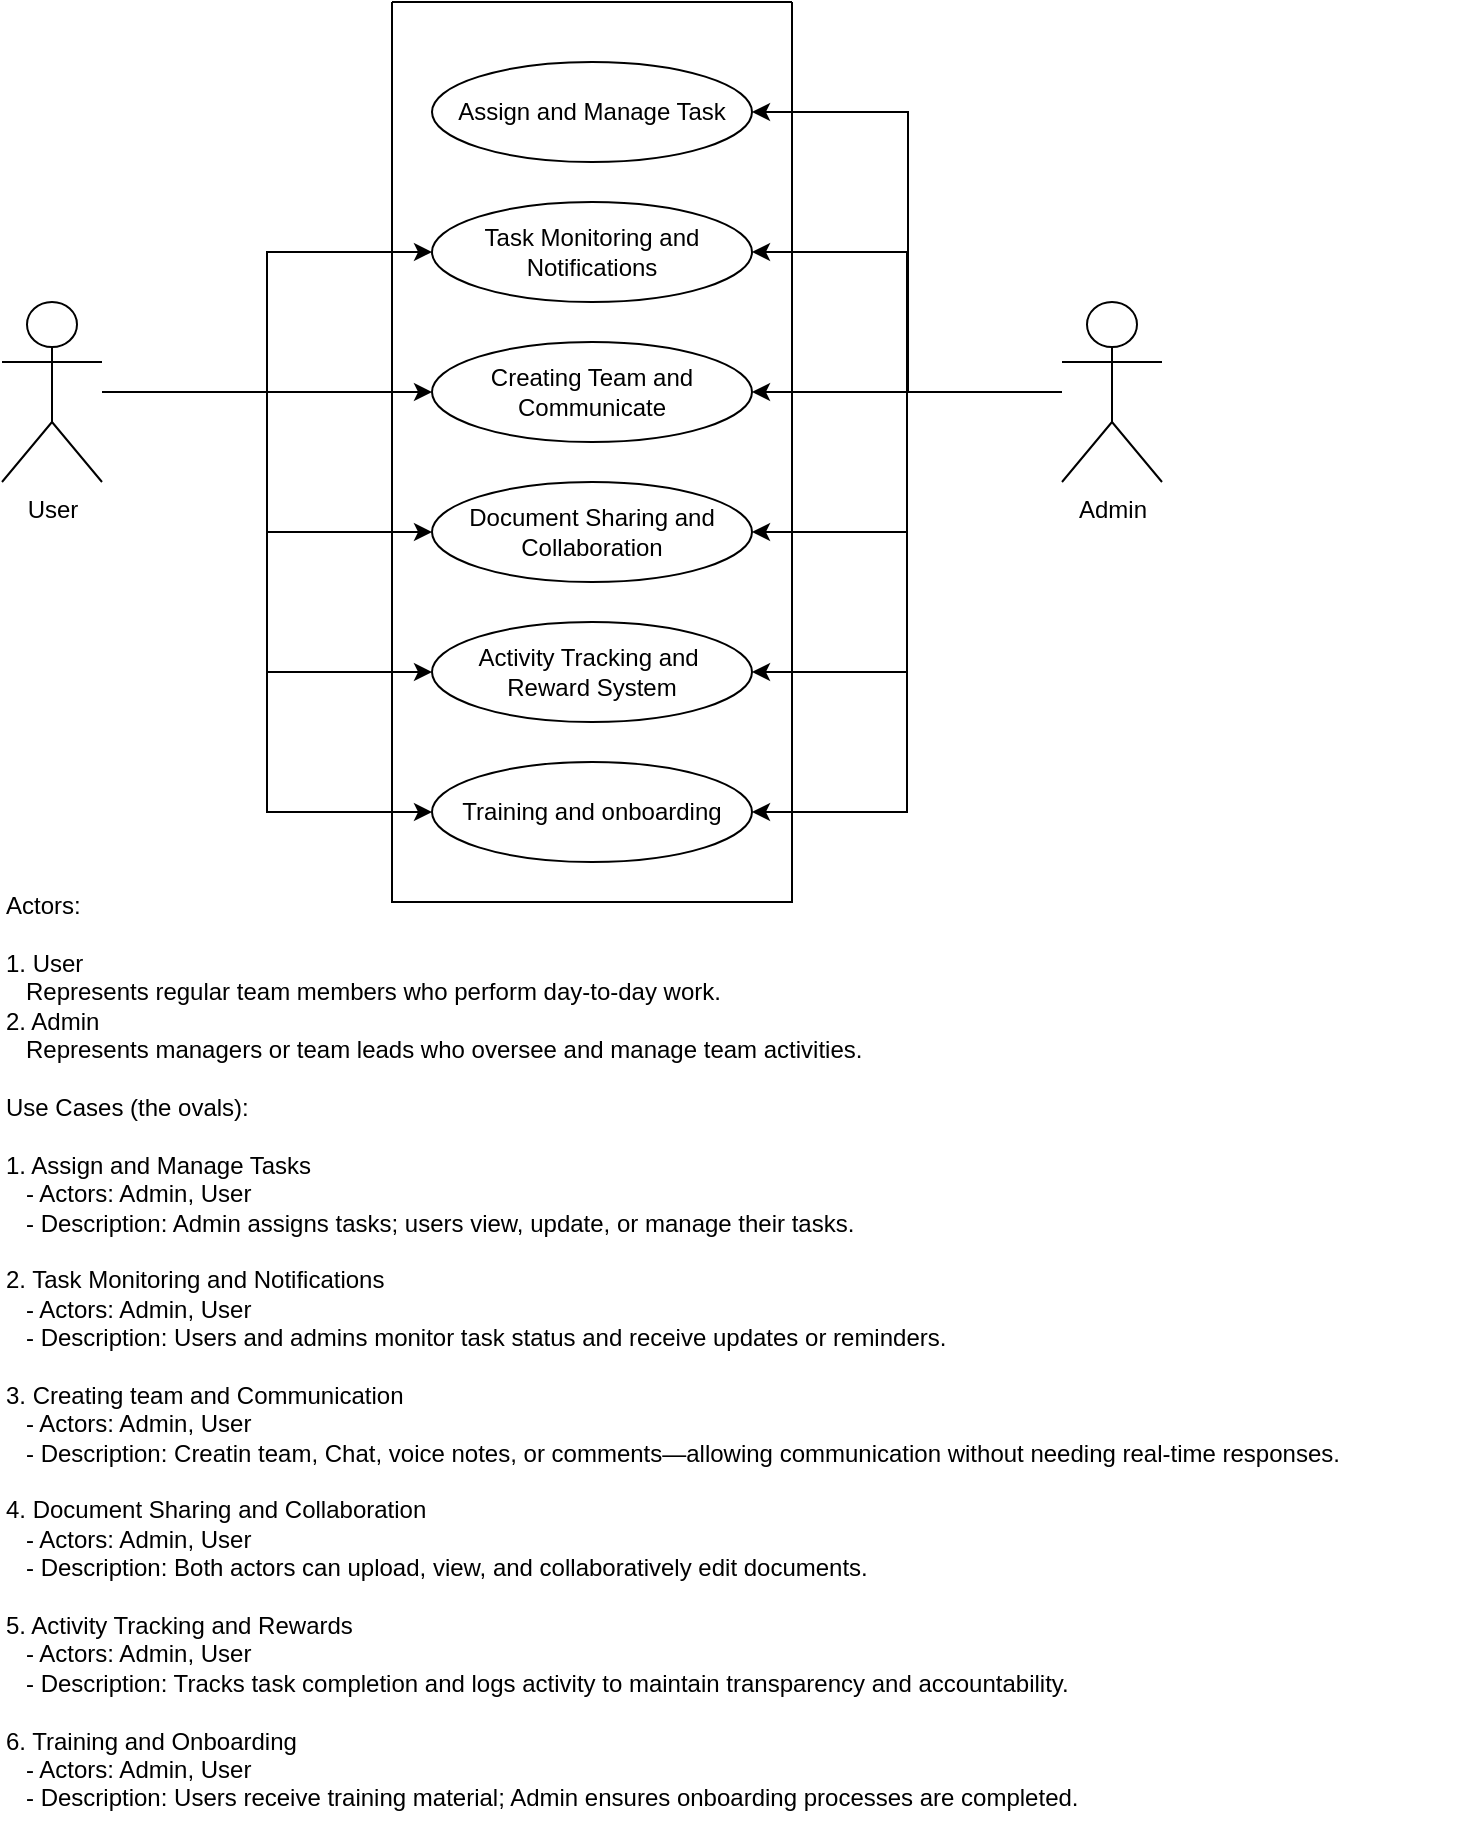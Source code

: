 <mxfile version="26.2.12">
  <diagram name="Page-1" id="1QpWhXDali4vpMjyYr1k">
    <mxGraphModel dx="743" dy="482" grid="1" gridSize="10" guides="1" tooltips="1" connect="1" arrows="1" fold="1" page="1" pageScale="1" pageWidth="850" pageHeight="1100" math="0" shadow="0">
      <root>
        <mxCell id="0" />
        <mxCell id="1" parent="0" />
        <mxCell id="hQ6L5W1EYwP2sgtElhuc-2" value="" style="swimlane;startSize=0;" vertex="1" parent="1">
          <mxGeometry x="325" y="90" width="200" height="450" as="geometry" />
        </mxCell>
        <mxCell id="hQ6L5W1EYwP2sgtElhuc-3" value="Assign and Manage Task" style="ellipse;whiteSpace=wrap;html=1;" vertex="1" parent="hQ6L5W1EYwP2sgtElhuc-2">
          <mxGeometry x="20" y="30" width="160" height="50" as="geometry" />
        </mxCell>
        <mxCell id="hQ6L5W1EYwP2sgtElhuc-4" value="Task Monitoring and Notifications" style="ellipse;whiteSpace=wrap;html=1;" vertex="1" parent="hQ6L5W1EYwP2sgtElhuc-2">
          <mxGeometry x="20" y="100" width="160" height="50" as="geometry" />
        </mxCell>
        <mxCell id="hQ6L5W1EYwP2sgtElhuc-5" value="Creating Team and Communicate" style="ellipse;whiteSpace=wrap;html=1;" vertex="1" parent="hQ6L5W1EYwP2sgtElhuc-2">
          <mxGeometry x="20" y="170" width="160" height="50" as="geometry" />
        </mxCell>
        <mxCell id="hQ6L5W1EYwP2sgtElhuc-6" value="Document Sharing and Collaboration" style="ellipse;whiteSpace=wrap;html=1;" vertex="1" parent="hQ6L5W1EYwP2sgtElhuc-2">
          <mxGeometry x="20" y="240" width="160" height="50" as="geometry" />
        </mxCell>
        <mxCell id="hQ6L5W1EYwP2sgtElhuc-7" value="Activity Tracking and&amp;nbsp;&lt;div&gt;Reward System&lt;/div&gt;" style="ellipse;whiteSpace=wrap;html=1;" vertex="1" parent="hQ6L5W1EYwP2sgtElhuc-2">
          <mxGeometry x="20" y="310" width="160" height="50" as="geometry" />
        </mxCell>
        <mxCell id="hQ6L5W1EYwP2sgtElhuc-8" value="Training and onboarding" style="ellipse;whiteSpace=wrap;html=1;" vertex="1" parent="hQ6L5W1EYwP2sgtElhuc-2">
          <mxGeometry x="20" y="380" width="160" height="50" as="geometry" />
        </mxCell>
        <mxCell id="hQ6L5W1EYwP2sgtElhuc-9" style="edgeStyle=orthogonalEdgeStyle;rounded=0;orthogonalLoop=1;jettySize=auto;html=1;" edge="1" parent="1" source="hQ6L5W1EYwP2sgtElhuc-14" target="hQ6L5W1EYwP2sgtElhuc-4">
          <mxGeometry relative="1" as="geometry" />
        </mxCell>
        <mxCell id="hQ6L5W1EYwP2sgtElhuc-10" style="edgeStyle=orthogonalEdgeStyle;rounded=0;orthogonalLoop=1;jettySize=auto;html=1;entryX=0;entryY=0.5;entryDx=0;entryDy=0;" edge="1" parent="1" source="hQ6L5W1EYwP2sgtElhuc-14" target="hQ6L5W1EYwP2sgtElhuc-5">
          <mxGeometry relative="1" as="geometry" />
        </mxCell>
        <mxCell id="hQ6L5W1EYwP2sgtElhuc-11" style="edgeStyle=orthogonalEdgeStyle;rounded=0;orthogonalLoop=1;jettySize=auto;html=1;" edge="1" parent="1" source="hQ6L5W1EYwP2sgtElhuc-14" target="hQ6L5W1EYwP2sgtElhuc-6">
          <mxGeometry relative="1" as="geometry" />
        </mxCell>
        <mxCell id="hQ6L5W1EYwP2sgtElhuc-12" style="edgeStyle=orthogonalEdgeStyle;rounded=0;orthogonalLoop=1;jettySize=auto;html=1;entryX=0;entryY=0.5;entryDx=0;entryDy=0;" edge="1" parent="1" source="hQ6L5W1EYwP2sgtElhuc-14" target="hQ6L5W1EYwP2sgtElhuc-7">
          <mxGeometry relative="1" as="geometry" />
        </mxCell>
        <mxCell id="hQ6L5W1EYwP2sgtElhuc-13" style="edgeStyle=orthogonalEdgeStyle;rounded=0;orthogonalLoop=1;jettySize=auto;html=1;entryX=0;entryY=0.5;entryDx=0;entryDy=0;" edge="1" parent="1" source="hQ6L5W1EYwP2sgtElhuc-14" target="hQ6L5W1EYwP2sgtElhuc-8">
          <mxGeometry relative="1" as="geometry" />
        </mxCell>
        <mxCell id="hQ6L5W1EYwP2sgtElhuc-14" value="User" style="shape=umlActor;verticalLabelPosition=bottom;verticalAlign=top;html=1;outlineConnect=0;" vertex="1" parent="1">
          <mxGeometry x="130" y="240" width="50" height="90" as="geometry" />
        </mxCell>
        <mxCell id="hQ6L5W1EYwP2sgtElhuc-15" style="edgeStyle=orthogonalEdgeStyle;rounded=0;orthogonalLoop=1;jettySize=auto;html=1;entryX=1;entryY=0.5;entryDx=0;entryDy=0;" edge="1" parent="1" source="hQ6L5W1EYwP2sgtElhuc-21" target="hQ6L5W1EYwP2sgtElhuc-3">
          <mxGeometry relative="1" as="geometry">
            <Array as="points">
              <mxPoint x="583" y="285" />
              <mxPoint x="583" y="145" />
            </Array>
          </mxGeometry>
        </mxCell>
        <mxCell id="hQ6L5W1EYwP2sgtElhuc-16" style="edgeStyle=orthogonalEdgeStyle;rounded=0;orthogonalLoop=1;jettySize=auto;html=1;" edge="1" parent="1" source="hQ6L5W1EYwP2sgtElhuc-21" target="hQ6L5W1EYwP2sgtElhuc-4">
          <mxGeometry relative="1" as="geometry" />
        </mxCell>
        <mxCell id="hQ6L5W1EYwP2sgtElhuc-17" style="edgeStyle=orthogonalEdgeStyle;rounded=0;orthogonalLoop=1;jettySize=auto;html=1;entryX=1;entryY=0.5;entryDx=0;entryDy=0;" edge="1" parent="1" source="hQ6L5W1EYwP2sgtElhuc-21" target="hQ6L5W1EYwP2sgtElhuc-5">
          <mxGeometry relative="1" as="geometry" />
        </mxCell>
        <mxCell id="hQ6L5W1EYwP2sgtElhuc-18" style="edgeStyle=orthogonalEdgeStyle;rounded=0;orthogonalLoop=1;jettySize=auto;html=1;entryX=1;entryY=0.5;entryDx=0;entryDy=0;" edge="1" parent="1" source="hQ6L5W1EYwP2sgtElhuc-21" target="hQ6L5W1EYwP2sgtElhuc-6">
          <mxGeometry relative="1" as="geometry" />
        </mxCell>
        <mxCell id="hQ6L5W1EYwP2sgtElhuc-19" style="edgeStyle=orthogonalEdgeStyle;rounded=0;orthogonalLoop=1;jettySize=auto;html=1;entryX=1;entryY=0.5;entryDx=0;entryDy=0;" edge="1" parent="1" source="hQ6L5W1EYwP2sgtElhuc-21" target="hQ6L5W1EYwP2sgtElhuc-7">
          <mxGeometry relative="1" as="geometry" />
        </mxCell>
        <mxCell id="hQ6L5W1EYwP2sgtElhuc-20" style="edgeStyle=orthogonalEdgeStyle;rounded=0;orthogonalLoop=1;jettySize=auto;html=1;entryX=1;entryY=0.5;entryDx=0;entryDy=0;" edge="1" parent="1" source="hQ6L5W1EYwP2sgtElhuc-21" target="hQ6L5W1EYwP2sgtElhuc-8">
          <mxGeometry relative="1" as="geometry" />
        </mxCell>
        <mxCell id="hQ6L5W1EYwP2sgtElhuc-21" value="Admin" style="shape=umlActor;verticalLabelPosition=bottom;verticalAlign=top;html=1;outlineConnect=0;" vertex="1" parent="1">
          <mxGeometry x="660" y="240" width="50" height="90" as="geometry" />
        </mxCell>
        <mxCell id="hQ6L5W1EYwP2sgtElhuc-23" value="Actors:&lt;br&gt;&lt;br&gt;1. User&amp;nbsp;&amp;nbsp;&lt;br&gt;&amp;nbsp; &amp;nbsp;Represents regular team members who perform day-to-day work.&lt;br&gt;2. Admin&lt;br&gt;&amp;nbsp; &amp;nbsp;Represents managers or team leads who oversee and manage team activities.&lt;br&gt;&lt;br&gt;Use Cases (the ovals):&lt;br&gt;&lt;br&gt;1. Assign and Manage Tasks&lt;br&gt;&amp;nbsp; &amp;nbsp;- Actors: Admin, User&amp;nbsp;&amp;nbsp;&lt;br&gt;&amp;nbsp; &amp;nbsp;- Description: Admin assigns tasks; users view, update, or manage their tasks.&lt;br&gt;&lt;br&gt;2. Task Monitoring and Notifications&amp;nbsp;&amp;nbsp;&lt;br&gt;&amp;nbsp; &amp;nbsp;- Actors: Admin, User&amp;nbsp;&amp;nbsp;&lt;br&gt;&amp;nbsp; &amp;nbsp;- Description: Users and admins monitor task status and receive updates or reminders.&lt;br&gt;&lt;br&gt;3. Creating team and Communication&amp;nbsp;&amp;nbsp;&lt;br&gt;&amp;nbsp; &amp;nbsp;- Actors: Admin, User&amp;nbsp;&amp;nbsp;&lt;br&gt;&amp;nbsp; &amp;nbsp;- Description: Creatin team, Chat, voice notes, or comments—allowing communication without needing real-time responses.&lt;br&gt;&lt;br&gt;4. Document Sharing and Collaboration&amp;nbsp;&amp;nbsp;&lt;br&gt;&amp;nbsp; &amp;nbsp;- Actors: Admin, User&amp;nbsp;&amp;nbsp;&lt;br&gt;&amp;nbsp; &amp;nbsp;- Description: Both actors can upload, view, and collaboratively edit documents.&lt;br&gt;&lt;br&gt;5. Activity Tracking and Rewards&lt;br&gt;&amp;nbsp; &amp;nbsp;- Actors: Admin, User&amp;nbsp;&amp;nbsp;&lt;br&gt;&amp;nbsp; &amp;nbsp;- Description: Tracks task completion and logs activity to maintain transparency and accountability.&lt;br&gt;&lt;br&gt;6. Training and Onboarding&amp;nbsp;&amp;nbsp;&lt;br&gt;&amp;nbsp; &amp;nbsp;- Actors: Admin, User&amp;nbsp;&amp;nbsp;&lt;br&gt;&amp;nbsp; &amp;nbsp;- Description: Users receive training material; Admin ensures onboarding processes are completed." style="text;html=1;align=left;verticalAlign=middle;whiteSpace=wrap;rounded=0;" vertex="1" parent="1">
          <mxGeometry x="130" y="520" width="740" height="490" as="geometry" />
        </mxCell>
      </root>
    </mxGraphModel>
  </diagram>
</mxfile>
